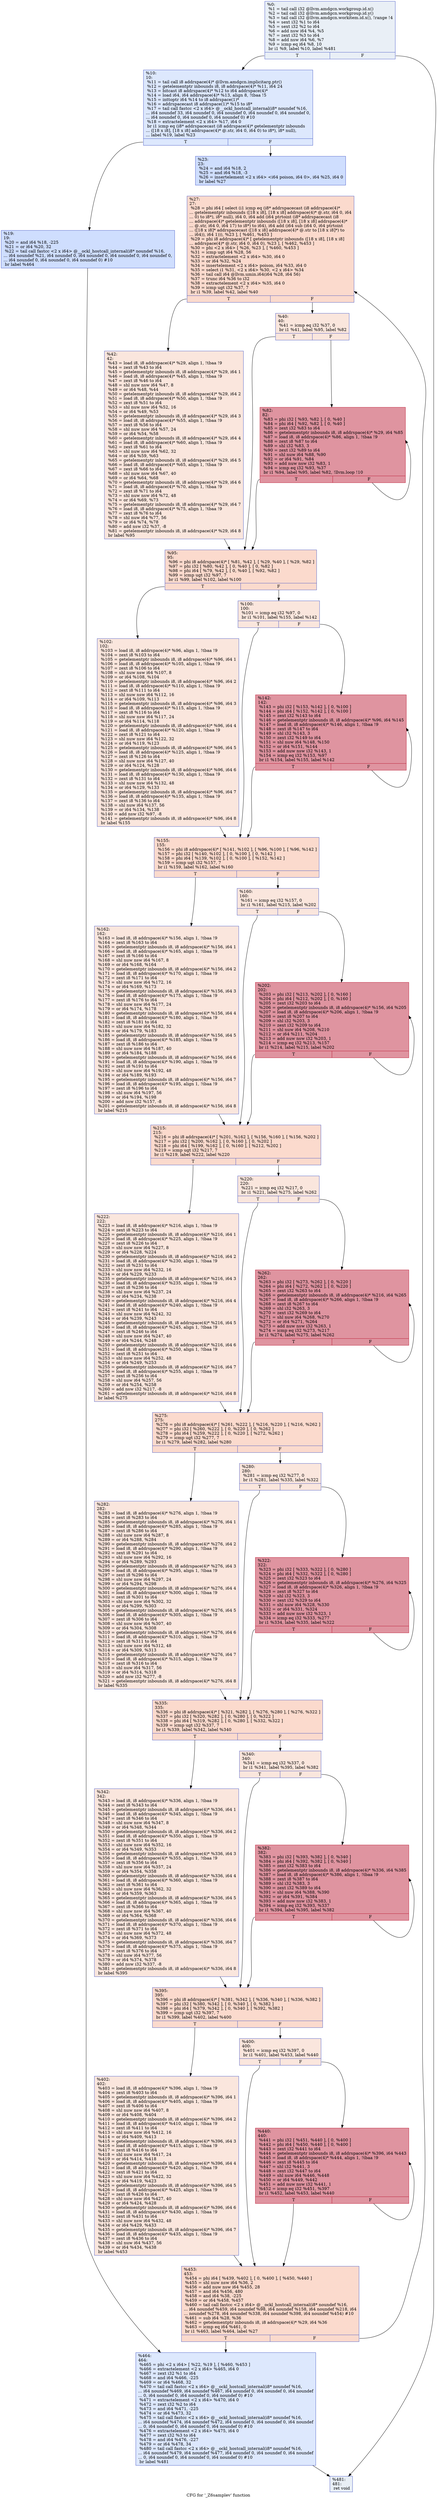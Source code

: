 digraph "CFG for '_Z6samplev' function" {
	label="CFG for '_Z6samplev' function";

	Node0x55de020 [shape=record,color="#3d50c3ff", style=filled, fillcolor="#cedaeb70",label="{%0:\l  %1 = tail call i32 @llvm.amdgcn.workgroup.id.x()\l  %2 = tail call i32 @llvm.amdgcn.workgroup.id.y()\l  %3 = tail call i32 @llvm.amdgcn.workitem.id.x(), !range !4\l  %4 = sext i32 %1 to i64\l  %5 = sext i32 %2 to i64\l  %6 = add nsw i64 %4, %5\l  %7 = zext i32 %3 to i64\l  %8 = add nsw i64 %6, %7\l  %9 = icmp eq i64 %8, 10\l  br i1 %9, label %10, label %481\l|{<s0>T|<s1>F}}"];
	Node0x55de020:s0 -> Node0x55df2a0;
	Node0x55de020:s1 -> Node0x55dfc60;
	Node0x55df2a0 [shape=record,color="#3d50c3ff", style=filled, fillcolor="#b2ccfb70",label="{%10:\l10:                                               \l  %11 = tail call i8 addrspace(4)* @llvm.amdgcn.implicitarg.ptr()\l  %12 = getelementptr inbounds i8, i8 addrspace(4)* %11, i64 24\l  %13 = bitcast i8 addrspace(4)* %12 to i64 addrspace(4)*\l  %14 = load i64, i64 addrspace(4)* %13, align 8, !tbaa !5\l  %15 = inttoptr i64 %14 to i8 addrspace(1)*\l  %16 = addrspacecast i8 addrspace(1)* %15 to i8*\l  %17 = tail call fastcc \<2 x i64\> @__ockl_hostcall_internal(i8* noundef %16,\l... i64 noundef 33, i64 noundef 0, i64 noundef 0, i64 noundef 0, i64 noundef 0,\l... i64 noundef 0, i64 noundef 0, i64 noundef 0) #10\l  %18 = extractelement \<2 x i64\> %17, i64 0\l  br i1 icmp eq (i8* addrspacecast (i8 addrspace(4)* getelementptr inbounds\l... ([18 x i8], [18 x i8] addrspace(4)* @.str, i64 0, i64 0) to i8*), i8* null),\l... label %19, label %23\l|{<s0>T|<s1>F}}"];
	Node0x55df2a0:s0 -> Node0x55e0c20;
	Node0x55df2a0:s1 -> Node0x55e1610;
	Node0x55e0c20 [shape=record,color="#3d50c3ff", style=filled, fillcolor="#93b5fe70",label="{%19:\l19:                                               \l  %20 = and i64 %18, -225\l  %21 = or i64 %20, 32\l  %22 = tail call fastcc \<2 x i64\> @__ockl_hostcall_internal(i8* noundef %16,\l... i64 noundef %21, i64 noundef 0, i64 noundef 0, i64 noundef 0, i64 noundef 0,\l... i64 noundef 0, i64 noundef 0, i64 noundef 0) #10\l  br label %464\l}"];
	Node0x55e0c20 -> Node0x55e18f0;
	Node0x55e1610 [shape=record,color="#3d50c3ff", style=filled, fillcolor="#93b5fe70",label="{%23:\l23:                                               \l  %24 = and i64 %18, 2\l  %25 = and i64 %18, -3\l  %26 = insertelement \<2 x i64\> \<i64 poison, i64 0\>, i64 %25, i64 0\l  br label %27\l}"];
	Node0x55e1610 -> Node0x55e2490;
	Node0x55e2490 [shape=record,color="#3d50c3ff", style=filled, fillcolor="#f7ac8e70",label="{%27:\l27:                                               \l  %28 = phi i64 [ select (i1 icmp eq (i8* addrspacecast (i8 addrspace(4)*\l... getelementptr inbounds ([18 x i8], [18 x i8] addrspace(4)* @.str, i64 0, i64\l... 0) to i8*), i8* null), i64 0, i64 add (i64 ptrtoint (i8* addrspacecast (i8\l... addrspace(4)* getelementptr inbounds ([18 x i8], [18 x i8] addrspace(4)*\l... @.str, i64 0, i64 17) to i8*) to i64), i64 add (i64 sub (i64 0, i64 ptrtoint\l... ([18 x i8]* addrspacecast ([18 x i8] addrspace(4)* @.str to [18 x i8]*) to\l... i64)), i64 1))), %23 ], [ %461, %453 ]\l  %29 = phi i8 addrspace(4)* [ getelementptr inbounds ([18 x i8], [18 x i8]\l... addrspace(4)* @.str, i64 0, i64 0), %23 ], [ %462, %453 ]\l  %30 = phi \<2 x i64\> [ %26, %23 ], [ %460, %453 ]\l  %31 = icmp ugt i64 %28, 56\l  %32 = extractelement \<2 x i64\> %30, i64 0\l  %33 = or i64 %32, %24\l  %34 = insertelement \<2 x i64\> poison, i64 %33, i64 0\l  %35 = select i1 %31, \<2 x i64\> %30, \<2 x i64\> %34\l  %36 = tail call i64 @llvm.umin.i64(i64 %28, i64 56)\l  %37 = trunc i64 %36 to i32\l  %38 = extractelement \<2 x i64\> %35, i64 0\l  %39 = icmp ugt i32 %37, 7\l  br i1 %39, label %42, label %40\l|{<s0>T|<s1>F}}"];
	Node0x55e2490:s0 -> Node0x55e3510;
	Node0x55e2490:s1 -> Node0x55e35a0;
	Node0x55e35a0 [shape=record,color="#3d50c3ff", style=filled, fillcolor="#f3c7b170",label="{%40:\l40:                                               \l  %41 = icmp eq i32 %37, 0\l  br i1 %41, label %95, label %82\l|{<s0>T|<s1>F}}"];
	Node0x55e35a0:s0 -> Node0x55e37a0;
	Node0x55e35a0:s1 -> Node0x55e37f0;
	Node0x55e3510 [shape=record,color="#3d50c3ff", style=filled, fillcolor="#f3c7b170",label="{%42:\l42:                                               \l  %43 = load i8, i8 addrspace(4)* %29, align 1, !tbaa !9\l  %44 = zext i8 %43 to i64\l  %45 = getelementptr inbounds i8, i8 addrspace(4)* %29, i64 1\l  %46 = load i8, i8 addrspace(4)* %45, align 1, !tbaa !9\l  %47 = zext i8 %46 to i64\l  %48 = shl nuw nsw i64 %47, 8\l  %49 = or i64 %48, %44\l  %50 = getelementptr inbounds i8, i8 addrspace(4)* %29, i64 2\l  %51 = load i8, i8 addrspace(4)* %50, align 1, !tbaa !9\l  %52 = zext i8 %51 to i64\l  %53 = shl nuw nsw i64 %52, 16\l  %54 = or i64 %49, %53\l  %55 = getelementptr inbounds i8, i8 addrspace(4)* %29, i64 3\l  %56 = load i8, i8 addrspace(4)* %55, align 1, !tbaa !9\l  %57 = zext i8 %56 to i64\l  %58 = shl nuw nsw i64 %57, 24\l  %59 = or i64 %54, %58\l  %60 = getelementptr inbounds i8, i8 addrspace(4)* %29, i64 4\l  %61 = load i8, i8 addrspace(4)* %60, align 1, !tbaa !9\l  %62 = zext i8 %61 to i64\l  %63 = shl nuw nsw i64 %62, 32\l  %64 = or i64 %59, %63\l  %65 = getelementptr inbounds i8, i8 addrspace(4)* %29, i64 5\l  %66 = load i8, i8 addrspace(4)* %65, align 1, !tbaa !9\l  %67 = zext i8 %66 to i64\l  %68 = shl nuw nsw i64 %67, 40\l  %69 = or i64 %64, %68\l  %70 = getelementptr inbounds i8, i8 addrspace(4)* %29, i64 6\l  %71 = load i8, i8 addrspace(4)* %70, align 1, !tbaa !9\l  %72 = zext i8 %71 to i64\l  %73 = shl nuw nsw i64 %72, 48\l  %74 = or i64 %69, %73\l  %75 = getelementptr inbounds i8, i8 addrspace(4)* %29, i64 7\l  %76 = load i8, i8 addrspace(4)* %75, align 1, !tbaa !9\l  %77 = zext i8 %76 to i64\l  %78 = shl nuw i64 %77, 56\l  %79 = or i64 %74, %78\l  %80 = add nsw i32 %37, -8\l  %81 = getelementptr inbounds i8, i8 addrspace(4)* %29, i64 8\l  br label %95\l}"];
	Node0x55e3510 -> Node0x55e37a0;
	Node0x55e37f0 [shape=record,color="#b70d28ff", style=filled, fillcolor="#b70d2870",label="{%82:\l82:                                               \l  %83 = phi i32 [ %93, %82 ], [ 0, %40 ]\l  %84 = phi i64 [ %92, %82 ], [ 0, %40 ]\l  %85 = zext i32 %83 to i64\l  %86 = getelementptr inbounds i8, i8 addrspace(4)* %29, i64 %85\l  %87 = load i8, i8 addrspace(4)* %86, align 1, !tbaa !9\l  %88 = zext i8 %87 to i64\l  %89 = shl i32 %83, 3\l  %90 = zext i32 %89 to i64\l  %91 = shl nuw i64 %88, %90\l  %92 = or i64 %91, %84\l  %93 = add nuw nsw i32 %83, 1\l  %94 = icmp eq i32 %93, %37\l  br i1 %94, label %95, label %82, !llvm.loop !10\l|{<s0>T|<s1>F}}"];
	Node0x55e37f0:s0 -> Node0x55e37a0;
	Node0x55e37f0:s1 -> Node0x55e37f0;
	Node0x55e37a0 [shape=record,color="#3d50c3ff", style=filled, fillcolor="#f7ac8e70",label="{%95:\l95:                                               \l  %96 = phi i8 addrspace(4)* [ %81, %42 ], [ %29, %40 ], [ %29, %82 ]\l  %97 = phi i32 [ %80, %42 ], [ 0, %40 ], [ 0, %82 ]\l  %98 = phi i64 [ %79, %42 ], [ 0, %40 ], [ %92, %82 ]\l  %99 = icmp ugt i32 %97, 7\l  br i1 %99, label %102, label %100\l|{<s0>T|<s1>F}}"];
	Node0x55e37a0:s0 -> Node0x55e64d0;
	Node0x55e37a0:s1 -> Node0x55e6520;
	Node0x55e6520 [shape=record,color="#3d50c3ff", style=filled, fillcolor="#f3c7b170",label="{%100:\l100:                                              \l  %101 = icmp eq i32 %97, 0\l  br i1 %101, label %155, label %142\l|{<s0>T|<s1>F}}"];
	Node0x55e6520:s0 -> Node0x55e66f0;
	Node0x55e6520:s1 -> Node0x55e6740;
	Node0x55e64d0 [shape=record,color="#3d50c3ff", style=filled, fillcolor="#f3c7b170",label="{%102:\l102:                                              \l  %103 = load i8, i8 addrspace(4)* %96, align 1, !tbaa !9\l  %104 = zext i8 %103 to i64\l  %105 = getelementptr inbounds i8, i8 addrspace(4)* %96, i64 1\l  %106 = load i8, i8 addrspace(4)* %105, align 1, !tbaa !9\l  %107 = zext i8 %106 to i64\l  %108 = shl nuw nsw i64 %107, 8\l  %109 = or i64 %108, %104\l  %110 = getelementptr inbounds i8, i8 addrspace(4)* %96, i64 2\l  %111 = load i8, i8 addrspace(4)* %110, align 1, !tbaa !9\l  %112 = zext i8 %111 to i64\l  %113 = shl nuw nsw i64 %112, 16\l  %114 = or i64 %109, %113\l  %115 = getelementptr inbounds i8, i8 addrspace(4)* %96, i64 3\l  %116 = load i8, i8 addrspace(4)* %115, align 1, !tbaa !9\l  %117 = zext i8 %116 to i64\l  %118 = shl nuw nsw i64 %117, 24\l  %119 = or i64 %114, %118\l  %120 = getelementptr inbounds i8, i8 addrspace(4)* %96, i64 4\l  %121 = load i8, i8 addrspace(4)* %120, align 1, !tbaa !9\l  %122 = zext i8 %121 to i64\l  %123 = shl nuw nsw i64 %122, 32\l  %124 = or i64 %119, %123\l  %125 = getelementptr inbounds i8, i8 addrspace(4)* %96, i64 5\l  %126 = load i8, i8 addrspace(4)* %125, align 1, !tbaa !9\l  %127 = zext i8 %126 to i64\l  %128 = shl nuw nsw i64 %127, 40\l  %129 = or i64 %124, %128\l  %130 = getelementptr inbounds i8, i8 addrspace(4)* %96, i64 6\l  %131 = load i8, i8 addrspace(4)* %130, align 1, !tbaa !9\l  %132 = zext i8 %131 to i64\l  %133 = shl nuw nsw i64 %132, 48\l  %134 = or i64 %129, %133\l  %135 = getelementptr inbounds i8, i8 addrspace(4)* %96, i64 7\l  %136 = load i8, i8 addrspace(4)* %135, align 1, !tbaa !9\l  %137 = zext i8 %136 to i64\l  %138 = shl nuw i64 %137, 56\l  %139 = or i64 %134, %138\l  %140 = add nsw i32 %97, -8\l  %141 = getelementptr inbounds i8, i8 addrspace(4)* %96, i64 8\l  br label %155\l}"];
	Node0x55e64d0 -> Node0x55e66f0;
	Node0x55e6740 [shape=record,color="#b70d28ff", style=filled, fillcolor="#b70d2870",label="{%142:\l142:                                              \l  %143 = phi i32 [ %153, %142 ], [ 0, %100 ]\l  %144 = phi i64 [ %152, %142 ], [ 0, %100 ]\l  %145 = zext i32 %143 to i64\l  %146 = getelementptr inbounds i8, i8 addrspace(4)* %96, i64 %145\l  %147 = load i8, i8 addrspace(4)* %146, align 1, !tbaa !9\l  %148 = zext i8 %147 to i64\l  %149 = shl i32 %143, 3\l  %150 = zext i32 %149 to i64\l  %151 = shl nuw i64 %148, %150\l  %152 = or i64 %151, %144\l  %153 = add nuw nsw i32 %143, 1\l  %154 = icmp eq i32 %153, %97\l  br i1 %154, label %155, label %142\l|{<s0>T|<s1>F}}"];
	Node0x55e6740:s0 -> Node0x55e66f0;
	Node0x55e6740:s1 -> Node0x55e6740;
	Node0x55e66f0 [shape=record,color="#3d50c3ff", style=filled, fillcolor="#f7ac8e70",label="{%155:\l155:                                              \l  %156 = phi i8 addrspace(4)* [ %141, %102 ], [ %96, %100 ], [ %96, %142 ]\l  %157 = phi i32 [ %140, %102 ], [ 0, %100 ], [ 0, %142 ]\l  %158 = phi i64 [ %139, %102 ], [ 0, %100 ], [ %152, %142 ]\l  %159 = icmp ugt i32 %157, 7\l  br i1 %159, label %162, label %160\l|{<s0>T|<s1>F}}"];
	Node0x55e66f0:s0 -> Node0x55e8c10;
	Node0x55e66f0:s1 -> Node0x55e8c60;
	Node0x55e8c60 [shape=record,color="#3d50c3ff", style=filled, fillcolor="#f3c7b170",label="{%160:\l160:                                              \l  %161 = icmp eq i32 %157, 0\l  br i1 %161, label %215, label %202\l|{<s0>T|<s1>F}}"];
	Node0x55e8c60:s0 -> Node0x55e8df0;
	Node0x55e8c60:s1 -> Node0x55e8e40;
	Node0x55e8c10 [shape=record,color="#3d50c3ff", style=filled, fillcolor="#f3c7b170",label="{%162:\l162:                                              \l  %163 = load i8, i8 addrspace(4)* %156, align 1, !tbaa !9\l  %164 = zext i8 %163 to i64\l  %165 = getelementptr inbounds i8, i8 addrspace(4)* %156, i64 1\l  %166 = load i8, i8 addrspace(4)* %165, align 1, !tbaa !9\l  %167 = zext i8 %166 to i64\l  %168 = shl nuw nsw i64 %167, 8\l  %169 = or i64 %168, %164\l  %170 = getelementptr inbounds i8, i8 addrspace(4)* %156, i64 2\l  %171 = load i8, i8 addrspace(4)* %170, align 1, !tbaa !9\l  %172 = zext i8 %171 to i64\l  %173 = shl nuw nsw i64 %172, 16\l  %174 = or i64 %169, %173\l  %175 = getelementptr inbounds i8, i8 addrspace(4)* %156, i64 3\l  %176 = load i8, i8 addrspace(4)* %175, align 1, !tbaa !9\l  %177 = zext i8 %176 to i64\l  %178 = shl nuw nsw i64 %177, 24\l  %179 = or i64 %174, %178\l  %180 = getelementptr inbounds i8, i8 addrspace(4)* %156, i64 4\l  %181 = load i8, i8 addrspace(4)* %180, align 1, !tbaa !9\l  %182 = zext i8 %181 to i64\l  %183 = shl nuw nsw i64 %182, 32\l  %184 = or i64 %179, %183\l  %185 = getelementptr inbounds i8, i8 addrspace(4)* %156, i64 5\l  %186 = load i8, i8 addrspace(4)* %185, align 1, !tbaa !9\l  %187 = zext i8 %186 to i64\l  %188 = shl nuw nsw i64 %187, 40\l  %189 = or i64 %184, %188\l  %190 = getelementptr inbounds i8, i8 addrspace(4)* %156, i64 6\l  %191 = load i8, i8 addrspace(4)* %190, align 1, !tbaa !9\l  %192 = zext i8 %191 to i64\l  %193 = shl nuw nsw i64 %192, 48\l  %194 = or i64 %189, %193\l  %195 = getelementptr inbounds i8, i8 addrspace(4)* %156, i64 7\l  %196 = load i8, i8 addrspace(4)* %195, align 1, !tbaa !9\l  %197 = zext i8 %196 to i64\l  %198 = shl nuw i64 %197, 56\l  %199 = or i64 %194, %198\l  %200 = add nsw i32 %157, -8\l  %201 = getelementptr inbounds i8, i8 addrspace(4)* %156, i64 8\l  br label %215\l}"];
	Node0x55e8c10 -> Node0x55e8df0;
	Node0x55e8e40 [shape=record,color="#b70d28ff", style=filled, fillcolor="#b70d2870",label="{%202:\l202:                                              \l  %203 = phi i32 [ %213, %202 ], [ 0, %160 ]\l  %204 = phi i64 [ %212, %202 ], [ 0, %160 ]\l  %205 = zext i32 %203 to i64\l  %206 = getelementptr inbounds i8, i8 addrspace(4)* %156, i64 %205\l  %207 = load i8, i8 addrspace(4)* %206, align 1, !tbaa !9\l  %208 = zext i8 %207 to i64\l  %209 = shl i32 %203, 3\l  %210 = zext i32 %209 to i64\l  %211 = shl nuw i64 %208, %210\l  %212 = or i64 %211, %204\l  %213 = add nuw nsw i32 %203, 1\l  %214 = icmp eq i32 %213, %157\l  br i1 %214, label %215, label %202\l|{<s0>T|<s1>F}}"];
	Node0x55e8e40:s0 -> Node0x55e8df0;
	Node0x55e8e40:s1 -> Node0x55e8e40;
	Node0x55e8df0 [shape=record,color="#3d50c3ff", style=filled, fillcolor="#f7ac8e70",label="{%215:\l215:                                              \l  %216 = phi i8 addrspace(4)* [ %201, %162 ], [ %156, %160 ], [ %156, %202 ]\l  %217 = phi i32 [ %200, %162 ], [ 0, %160 ], [ 0, %202 ]\l  %218 = phi i64 [ %199, %162 ], [ 0, %160 ], [ %212, %202 ]\l  %219 = icmp ugt i32 %217, 7\l  br i1 %219, label %222, label %220\l|{<s0>T|<s1>F}}"];
	Node0x55e8df0:s0 -> Node0x55eae90;
	Node0x55e8df0:s1 -> Node0x55eaee0;
	Node0x55eaee0 [shape=record,color="#3d50c3ff", style=filled, fillcolor="#f3c7b170",label="{%220:\l220:                                              \l  %221 = icmp eq i32 %217, 0\l  br i1 %221, label %275, label %262\l|{<s0>T|<s1>F}}"];
	Node0x55eaee0:s0 -> Node0x55eb070;
	Node0x55eaee0:s1 -> Node0x55eb0c0;
	Node0x55eae90 [shape=record,color="#3d50c3ff", style=filled, fillcolor="#f3c7b170",label="{%222:\l222:                                              \l  %223 = load i8, i8 addrspace(4)* %216, align 1, !tbaa !9\l  %224 = zext i8 %223 to i64\l  %225 = getelementptr inbounds i8, i8 addrspace(4)* %216, i64 1\l  %226 = load i8, i8 addrspace(4)* %225, align 1, !tbaa !9\l  %227 = zext i8 %226 to i64\l  %228 = shl nuw nsw i64 %227, 8\l  %229 = or i64 %228, %224\l  %230 = getelementptr inbounds i8, i8 addrspace(4)* %216, i64 2\l  %231 = load i8, i8 addrspace(4)* %230, align 1, !tbaa !9\l  %232 = zext i8 %231 to i64\l  %233 = shl nuw nsw i64 %232, 16\l  %234 = or i64 %229, %233\l  %235 = getelementptr inbounds i8, i8 addrspace(4)* %216, i64 3\l  %236 = load i8, i8 addrspace(4)* %235, align 1, !tbaa !9\l  %237 = zext i8 %236 to i64\l  %238 = shl nuw nsw i64 %237, 24\l  %239 = or i64 %234, %238\l  %240 = getelementptr inbounds i8, i8 addrspace(4)* %216, i64 4\l  %241 = load i8, i8 addrspace(4)* %240, align 1, !tbaa !9\l  %242 = zext i8 %241 to i64\l  %243 = shl nuw nsw i64 %242, 32\l  %244 = or i64 %239, %243\l  %245 = getelementptr inbounds i8, i8 addrspace(4)* %216, i64 5\l  %246 = load i8, i8 addrspace(4)* %245, align 1, !tbaa !9\l  %247 = zext i8 %246 to i64\l  %248 = shl nuw nsw i64 %247, 40\l  %249 = or i64 %244, %248\l  %250 = getelementptr inbounds i8, i8 addrspace(4)* %216, i64 6\l  %251 = load i8, i8 addrspace(4)* %250, align 1, !tbaa !9\l  %252 = zext i8 %251 to i64\l  %253 = shl nuw nsw i64 %252, 48\l  %254 = or i64 %249, %253\l  %255 = getelementptr inbounds i8, i8 addrspace(4)* %216, i64 7\l  %256 = load i8, i8 addrspace(4)* %255, align 1, !tbaa !9\l  %257 = zext i8 %256 to i64\l  %258 = shl nuw i64 %257, 56\l  %259 = or i64 %254, %258\l  %260 = add nsw i32 %217, -8\l  %261 = getelementptr inbounds i8, i8 addrspace(4)* %216, i64 8\l  br label %275\l}"];
	Node0x55eae90 -> Node0x55eb070;
	Node0x55eb0c0 [shape=record,color="#b70d28ff", style=filled, fillcolor="#b70d2870",label="{%262:\l262:                                              \l  %263 = phi i32 [ %273, %262 ], [ 0, %220 ]\l  %264 = phi i64 [ %272, %262 ], [ 0, %220 ]\l  %265 = zext i32 %263 to i64\l  %266 = getelementptr inbounds i8, i8 addrspace(4)* %216, i64 %265\l  %267 = load i8, i8 addrspace(4)* %266, align 1, !tbaa !9\l  %268 = zext i8 %267 to i64\l  %269 = shl i32 %263, 3\l  %270 = zext i32 %269 to i64\l  %271 = shl nuw i64 %268, %270\l  %272 = or i64 %271, %264\l  %273 = add nuw nsw i32 %263, 1\l  %274 = icmp eq i32 %273, %217\l  br i1 %274, label %275, label %262\l|{<s0>T|<s1>F}}"];
	Node0x55eb0c0:s0 -> Node0x55eb070;
	Node0x55eb0c0:s1 -> Node0x55eb0c0;
	Node0x55eb070 [shape=record,color="#3d50c3ff", style=filled, fillcolor="#f7ac8e70",label="{%275:\l275:                                              \l  %276 = phi i8 addrspace(4)* [ %261, %222 ], [ %216, %220 ], [ %216, %262 ]\l  %277 = phi i32 [ %260, %222 ], [ 0, %220 ], [ 0, %262 ]\l  %278 = phi i64 [ %259, %222 ], [ 0, %220 ], [ %272, %262 ]\l  %279 = icmp ugt i32 %277, 7\l  br i1 %279, label %282, label %280\l|{<s0>T|<s1>F}}"];
	Node0x55eb070:s0 -> Node0x55ed8e0;
	Node0x55eb070:s1 -> Node0x55ed930;
	Node0x55ed930 [shape=record,color="#3d50c3ff", style=filled, fillcolor="#f3c7b170",label="{%280:\l280:                                              \l  %281 = icmp eq i32 %277, 0\l  br i1 %281, label %335, label %322\l|{<s0>T|<s1>F}}"];
	Node0x55ed930:s0 -> Node0x55edac0;
	Node0x55ed930:s1 -> Node0x55edb10;
	Node0x55ed8e0 [shape=record,color="#3d50c3ff", style=filled, fillcolor="#f3c7b170",label="{%282:\l282:                                              \l  %283 = load i8, i8 addrspace(4)* %276, align 1, !tbaa !9\l  %284 = zext i8 %283 to i64\l  %285 = getelementptr inbounds i8, i8 addrspace(4)* %276, i64 1\l  %286 = load i8, i8 addrspace(4)* %285, align 1, !tbaa !9\l  %287 = zext i8 %286 to i64\l  %288 = shl nuw nsw i64 %287, 8\l  %289 = or i64 %288, %284\l  %290 = getelementptr inbounds i8, i8 addrspace(4)* %276, i64 2\l  %291 = load i8, i8 addrspace(4)* %290, align 1, !tbaa !9\l  %292 = zext i8 %291 to i64\l  %293 = shl nuw nsw i64 %292, 16\l  %294 = or i64 %289, %293\l  %295 = getelementptr inbounds i8, i8 addrspace(4)* %276, i64 3\l  %296 = load i8, i8 addrspace(4)* %295, align 1, !tbaa !9\l  %297 = zext i8 %296 to i64\l  %298 = shl nuw nsw i64 %297, 24\l  %299 = or i64 %294, %298\l  %300 = getelementptr inbounds i8, i8 addrspace(4)* %276, i64 4\l  %301 = load i8, i8 addrspace(4)* %300, align 1, !tbaa !9\l  %302 = zext i8 %301 to i64\l  %303 = shl nuw nsw i64 %302, 32\l  %304 = or i64 %299, %303\l  %305 = getelementptr inbounds i8, i8 addrspace(4)* %276, i64 5\l  %306 = load i8, i8 addrspace(4)* %305, align 1, !tbaa !9\l  %307 = zext i8 %306 to i64\l  %308 = shl nuw nsw i64 %307, 40\l  %309 = or i64 %304, %308\l  %310 = getelementptr inbounds i8, i8 addrspace(4)* %276, i64 6\l  %311 = load i8, i8 addrspace(4)* %310, align 1, !tbaa !9\l  %312 = zext i8 %311 to i64\l  %313 = shl nuw nsw i64 %312, 48\l  %314 = or i64 %309, %313\l  %315 = getelementptr inbounds i8, i8 addrspace(4)* %276, i64 7\l  %316 = load i8, i8 addrspace(4)* %315, align 1, !tbaa !9\l  %317 = zext i8 %316 to i64\l  %318 = shl nuw i64 %317, 56\l  %319 = or i64 %314, %318\l  %320 = add nsw i32 %277, -8\l  %321 = getelementptr inbounds i8, i8 addrspace(4)* %276, i64 8\l  br label %335\l}"];
	Node0x55ed8e0 -> Node0x55edac0;
	Node0x55edb10 [shape=record,color="#b70d28ff", style=filled, fillcolor="#b70d2870",label="{%322:\l322:                                              \l  %323 = phi i32 [ %333, %322 ], [ 0, %280 ]\l  %324 = phi i64 [ %332, %322 ], [ 0, %280 ]\l  %325 = zext i32 %323 to i64\l  %326 = getelementptr inbounds i8, i8 addrspace(4)* %276, i64 %325\l  %327 = load i8, i8 addrspace(4)* %326, align 1, !tbaa !9\l  %328 = zext i8 %327 to i64\l  %329 = shl i32 %323, 3\l  %330 = zext i32 %329 to i64\l  %331 = shl nuw i64 %328, %330\l  %332 = or i64 %331, %324\l  %333 = add nuw nsw i32 %323, 1\l  %334 = icmp eq i32 %333, %277\l  br i1 %334, label %335, label %322\l|{<s0>T|<s1>F}}"];
	Node0x55edb10:s0 -> Node0x55edac0;
	Node0x55edb10:s1 -> Node0x55edb10;
	Node0x55edac0 [shape=record,color="#3d50c3ff", style=filled, fillcolor="#f7ac8e70",label="{%335:\l335:                                              \l  %336 = phi i8 addrspace(4)* [ %321, %282 ], [ %276, %280 ], [ %276, %322 ]\l  %337 = phi i32 [ %320, %282 ], [ 0, %280 ], [ 0, %322 ]\l  %338 = phi i64 [ %319, %282 ], [ 0, %280 ], [ %332, %322 ]\l  %339 = icmp ugt i32 %337, 7\l  br i1 %339, label %342, label %340\l|{<s0>T|<s1>F}}"];
	Node0x55edac0:s0 -> Node0x55def80;
	Node0x55edac0:s1 -> Node0x55defd0;
	Node0x55defd0 [shape=record,color="#3d50c3ff", style=filled, fillcolor="#f3c7b170",label="{%340:\l340:                                              \l  %341 = icmp eq i32 %337, 0\l  br i1 %341, label %395, label %382\l|{<s0>T|<s1>F}}"];
	Node0x55defd0:s0 -> Node0x55df160;
	Node0x55defd0:s1 -> Node0x55df1b0;
	Node0x55def80 [shape=record,color="#3d50c3ff", style=filled, fillcolor="#f3c7b170",label="{%342:\l342:                                              \l  %343 = load i8, i8 addrspace(4)* %336, align 1, !tbaa !9\l  %344 = zext i8 %343 to i64\l  %345 = getelementptr inbounds i8, i8 addrspace(4)* %336, i64 1\l  %346 = load i8, i8 addrspace(4)* %345, align 1, !tbaa !9\l  %347 = zext i8 %346 to i64\l  %348 = shl nuw nsw i64 %347, 8\l  %349 = or i64 %348, %344\l  %350 = getelementptr inbounds i8, i8 addrspace(4)* %336, i64 2\l  %351 = load i8, i8 addrspace(4)* %350, align 1, !tbaa !9\l  %352 = zext i8 %351 to i64\l  %353 = shl nuw nsw i64 %352, 16\l  %354 = or i64 %349, %353\l  %355 = getelementptr inbounds i8, i8 addrspace(4)* %336, i64 3\l  %356 = load i8, i8 addrspace(4)* %355, align 1, !tbaa !9\l  %357 = zext i8 %356 to i64\l  %358 = shl nuw nsw i64 %357, 24\l  %359 = or i64 %354, %358\l  %360 = getelementptr inbounds i8, i8 addrspace(4)* %336, i64 4\l  %361 = load i8, i8 addrspace(4)* %360, align 1, !tbaa !9\l  %362 = zext i8 %361 to i64\l  %363 = shl nuw nsw i64 %362, 32\l  %364 = or i64 %359, %363\l  %365 = getelementptr inbounds i8, i8 addrspace(4)* %336, i64 5\l  %366 = load i8, i8 addrspace(4)* %365, align 1, !tbaa !9\l  %367 = zext i8 %366 to i64\l  %368 = shl nuw nsw i64 %367, 40\l  %369 = or i64 %364, %368\l  %370 = getelementptr inbounds i8, i8 addrspace(4)* %336, i64 6\l  %371 = load i8, i8 addrspace(4)* %370, align 1, !tbaa !9\l  %372 = zext i8 %371 to i64\l  %373 = shl nuw nsw i64 %372, 48\l  %374 = or i64 %369, %373\l  %375 = getelementptr inbounds i8, i8 addrspace(4)* %336, i64 7\l  %376 = load i8, i8 addrspace(4)* %375, align 1, !tbaa !9\l  %377 = zext i8 %376 to i64\l  %378 = shl nuw i64 %377, 56\l  %379 = or i64 %374, %378\l  %380 = add nsw i32 %337, -8\l  %381 = getelementptr inbounds i8, i8 addrspace(4)* %336, i64 8\l  br label %395\l}"];
	Node0x55def80 -> Node0x55df160;
	Node0x55df1b0 [shape=record,color="#b70d28ff", style=filled, fillcolor="#b70d2870",label="{%382:\l382:                                              \l  %383 = phi i32 [ %393, %382 ], [ 0, %340 ]\l  %384 = phi i64 [ %392, %382 ], [ 0, %340 ]\l  %385 = zext i32 %383 to i64\l  %386 = getelementptr inbounds i8, i8 addrspace(4)* %336, i64 %385\l  %387 = load i8, i8 addrspace(4)* %386, align 1, !tbaa !9\l  %388 = zext i8 %387 to i64\l  %389 = shl i32 %383, 3\l  %390 = zext i32 %389 to i64\l  %391 = shl nuw i64 %388, %390\l  %392 = or i64 %391, %384\l  %393 = add nuw nsw i32 %383, 1\l  %394 = icmp eq i32 %393, %337\l  br i1 %394, label %395, label %382\l|{<s0>T|<s1>F}}"];
	Node0x55df1b0:s0 -> Node0x55df160;
	Node0x55df1b0:s1 -> Node0x55df1b0;
	Node0x55df160 [shape=record,color="#3d50c3ff", style=filled, fillcolor="#f7ac8e70",label="{%395:\l395:                                              \l  %396 = phi i8 addrspace(4)* [ %381, %342 ], [ %336, %340 ], [ %336, %382 ]\l  %397 = phi i32 [ %380, %342 ], [ 0, %340 ], [ 0, %382 ]\l  %398 = phi i64 [ %379, %342 ], [ 0, %340 ], [ %392, %382 ]\l  %399 = icmp ugt i32 %397, 7\l  br i1 %399, label %402, label %400\l|{<s0>T|<s1>F}}"];
	Node0x55df160:s0 -> Node0x55f2dc0;
	Node0x55df160:s1 -> Node0x55f2e10;
	Node0x55f2e10 [shape=record,color="#3d50c3ff", style=filled, fillcolor="#f3c7b170",label="{%400:\l400:                                              \l  %401 = icmp eq i32 %397, 0\l  br i1 %401, label %453, label %440\l|{<s0>T|<s1>F}}"];
	Node0x55f2e10:s0 -> Node0x55e2930;
	Node0x55f2e10:s1 -> Node0x55f2fa0;
	Node0x55f2dc0 [shape=record,color="#3d50c3ff", style=filled, fillcolor="#f3c7b170",label="{%402:\l402:                                              \l  %403 = load i8, i8 addrspace(4)* %396, align 1, !tbaa !9\l  %404 = zext i8 %403 to i64\l  %405 = getelementptr inbounds i8, i8 addrspace(4)* %396, i64 1\l  %406 = load i8, i8 addrspace(4)* %405, align 1, !tbaa !9\l  %407 = zext i8 %406 to i64\l  %408 = shl nuw nsw i64 %407, 8\l  %409 = or i64 %408, %404\l  %410 = getelementptr inbounds i8, i8 addrspace(4)* %396, i64 2\l  %411 = load i8, i8 addrspace(4)* %410, align 1, !tbaa !9\l  %412 = zext i8 %411 to i64\l  %413 = shl nuw nsw i64 %412, 16\l  %414 = or i64 %409, %413\l  %415 = getelementptr inbounds i8, i8 addrspace(4)* %396, i64 3\l  %416 = load i8, i8 addrspace(4)* %415, align 1, !tbaa !9\l  %417 = zext i8 %416 to i64\l  %418 = shl nuw nsw i64 %417, 24\l  %419 = or i64 %414, %418\l  %420 = getelementptr inbounds i8, i8 addrspace(4)* %396, i64 4\l  %421 = load i8, i8 addrspace(4)* %420, align 1, !tbaa !9\l  %422 = zext i8 %421 to i64\l  %423 = shl nuw nsw i64 %422, 32\l  %424 = or i64 %419, %423\l  %425 = getelementptr inbounds i8, i8 addrspace(4)* %396, i64 5\l  %426 = load i8, i8 addrspace(4)* %425, align 1, !tbaa !9\l  %427 = zext i8 %426 to i64\l  %428 = shl nuw nsw i64 %427, 40\l  %429 = or i64 %424, %428\l  %430 = getelementptr inbounds i8, i8 addrspace(4)* %396, i64 6\l  %431 = load i8, i8 addrspace(4)* %430, align 1, !tbaa !9\l  %432 = zext i8 %431 to i64\l  %433 = shl nuw nsw i64 %432, 48\l  %434 = or i64 %429, %433\l  %435 = getelementptr inbounds i8, i8 addrspace(4)* %396, i64 7\l  %436 = load i8, i8 addrspace(4)* %435, align 1, !tbaa !9\l  %437 = zext i8 %436 to i64\l  %438 = shl nuw i64 %437, 56\l  %439 = or i64 %434, %438\l  br label %453\l}"];
	Node0x55f2dc0 -> Node0x55e2930;
	Node0x55f2fa0 [shape=record,color="#b70d28ff", style=filled, fillcolor="#b70d2870",label="{%440:\l440:                                              \l  %441 = phi i32 [ %451, %440 ], [ 0, %400 ]\l  %442 = phi i64 [ %450, %440 ], [ 0, %400 ]\l  %443 = zext i32 %441 to i64\l  %444 = getelementptr inbounds i8, i8 addrspace(4)* %396, i64 %443\l  %445 = load i8, i8 addrspace(4)* %444, align 1, !tbaa !9\l  %446 = zext i8 %445 to i64\l  %447 = shl i32 %441, 3\l  %448 = zext i32 %447 to i64\l  %449 = shl nuw i64 %446, %448\l  %450 = or i64 %449, %442\l  %451 = add nuw nsw i32 %441, 1\l  %452 = icmp eq i32 %451, %397\l  br i1 %452, label %453, label %440\l|{<s0>T|<s1>F}}"];
	Node0x55f2fa0:s0 -> Node0x55e2930;
	Node0x55f2fa0:s1 -> Node0x55f2fa0;
	Node0x55e2930 [shape=record,color="#3d50c3ff", style=filled, fillcolor="#f7ac8e70",label="{%453:\l453:                                              \l  %454 = phi i64 [ %439, %402 ], [ 0, %400 ], [ %450, %440 ]\l  %455 = shl nuw nsw i64 %36, 2\l  %456 = add nuw nsw i64 %455, 28\l  %457 = and i64 %456, 480\l  %458 = and i64 %38, -225\l  %459 = or i64 %458, %457\l  %460 = tail call fastcc \<2 x i64\> @__ockl_hostcall_internal(i8* noundef %16,\l... i64 noundef %459, i64 noundef %98, i64 noundef %158, i64 noundef %218, i64\l... noundef %278, i64 noundef %338, i64 noundef %398, i64 noundef %454) #10\l  %461 = sub i64 %28, %36\l  %462 = getelementptr inbounds i8, i8 addrspace(4)* %29, i64 %36\l  %463 = icmp eq i64 %461, 0\l  br i1 %463, label %464, label %27\l|{<s0>T|<s1>F}}"];
	Node0x55e2930:s0 -> Node0x55e18f0;
	Node0x55e2930:s1 -> Node0x55e2490;
	Node0x55e18f0 [shape=record,color="#3d50c3ff", style=filled, fillcolor="#b2ccfb70",label="{%464:\l464:                                              \l  %465 = phi \<2 x i64\> [ %22, %19 ], [ %460, %453 ]\l  %466 = extractelement \<2 x i64\> %465, i64 0\l  %467 = zext i32 %1 to i64\l  %468 = and i64 %466, -225\l  %469 = or i64 %468, 32\l  %470 = tail call fastcc \<2 x i64\> @__ockl_hostcall_internal(i8* noundef %16,\l... i64 noundef %469, i64 noundef %467, i64 noundef 0, i64 noundef 0, i64 noundef\l... 0, i64 noundef 0, i64 noundef 0, i64 noundef 0) #10\l  %471 = extractelement \<2 x i64\> %470, i64 0\l  %472 = zext i32 %2 to i64\l  %473 = and i64 %471, -225\l  %474 = or i64 %473, 32\l  %475 = tail call fastcc \<2 x i64\> @__ockl_hostcall_internal(i8* noundef %16,\l... i64 noundef %474, i64 noundef %472, i64 noundef 0, i64 noundef 0, i64 noundef\l... 0, i64 noundef 0, i64 noundef 0, i64 noundef 0) #10\l  %476 = extractelement \<2 x i64\> %475, i64 0\l  %477 = zext i32 %3 to i64\l  %478 = and i64 %476, -227\l  %479 = or i64 %478, 34\l  %480 = tail call fastcc \<2 x i64\> @__ockl_hostcall_internal(i8* noundef %16,\l... i64 noundef %479, i64 noundef %477, i64 noundef 0, i64 noundef 0, i64 noundef\l... 0, i64 noundef 0, i64 noundef 0, i64 noundef 0) #10\l  br label %481\l}"];
	Node0x55e18f0 -> Node0x55dfc60;
	Node0x55dfc60 [shape=record,color="#3d50c3ff", style=filled, fillcolor="#cedaeb70",label="{%481:\l481:                                              \l  ret void\l}"];
}
